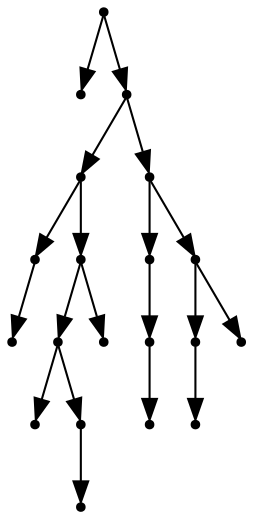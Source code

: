 digraph {
  19 [shape=point];
  0 [shape=point];
  18 [shape=point];
  9 [shape=point];
  2 [shape=point];
  1 [shape=point];
  8 [shape=point];
  6 [shape=point];
  3 [shape=point];
  5 [shape=point];
  4 [shape=point];
  7 [shape=point];
  17 [shape=point];
  12 [shape=point];
  11 [shape=point];
  10 [shape=point];
  16 [shape=point];
  14 [shape=point];
  13 [shape=point];
  15 [shape=point];
19 -> 0;
19 -> 18;
18 -> 9;
9 -> 2;
2 -> 1;
9 -> 8;
8 -> 6;
6 -> 3;
6 -> 5;
5 -> 4;
8 -> 7;
18 -> 17;
17 -> 12;
12 -> 11;
11 -> 10;
17 -> 16;
16 -> 14;
14 -> 13;
16 -> 15;
}

